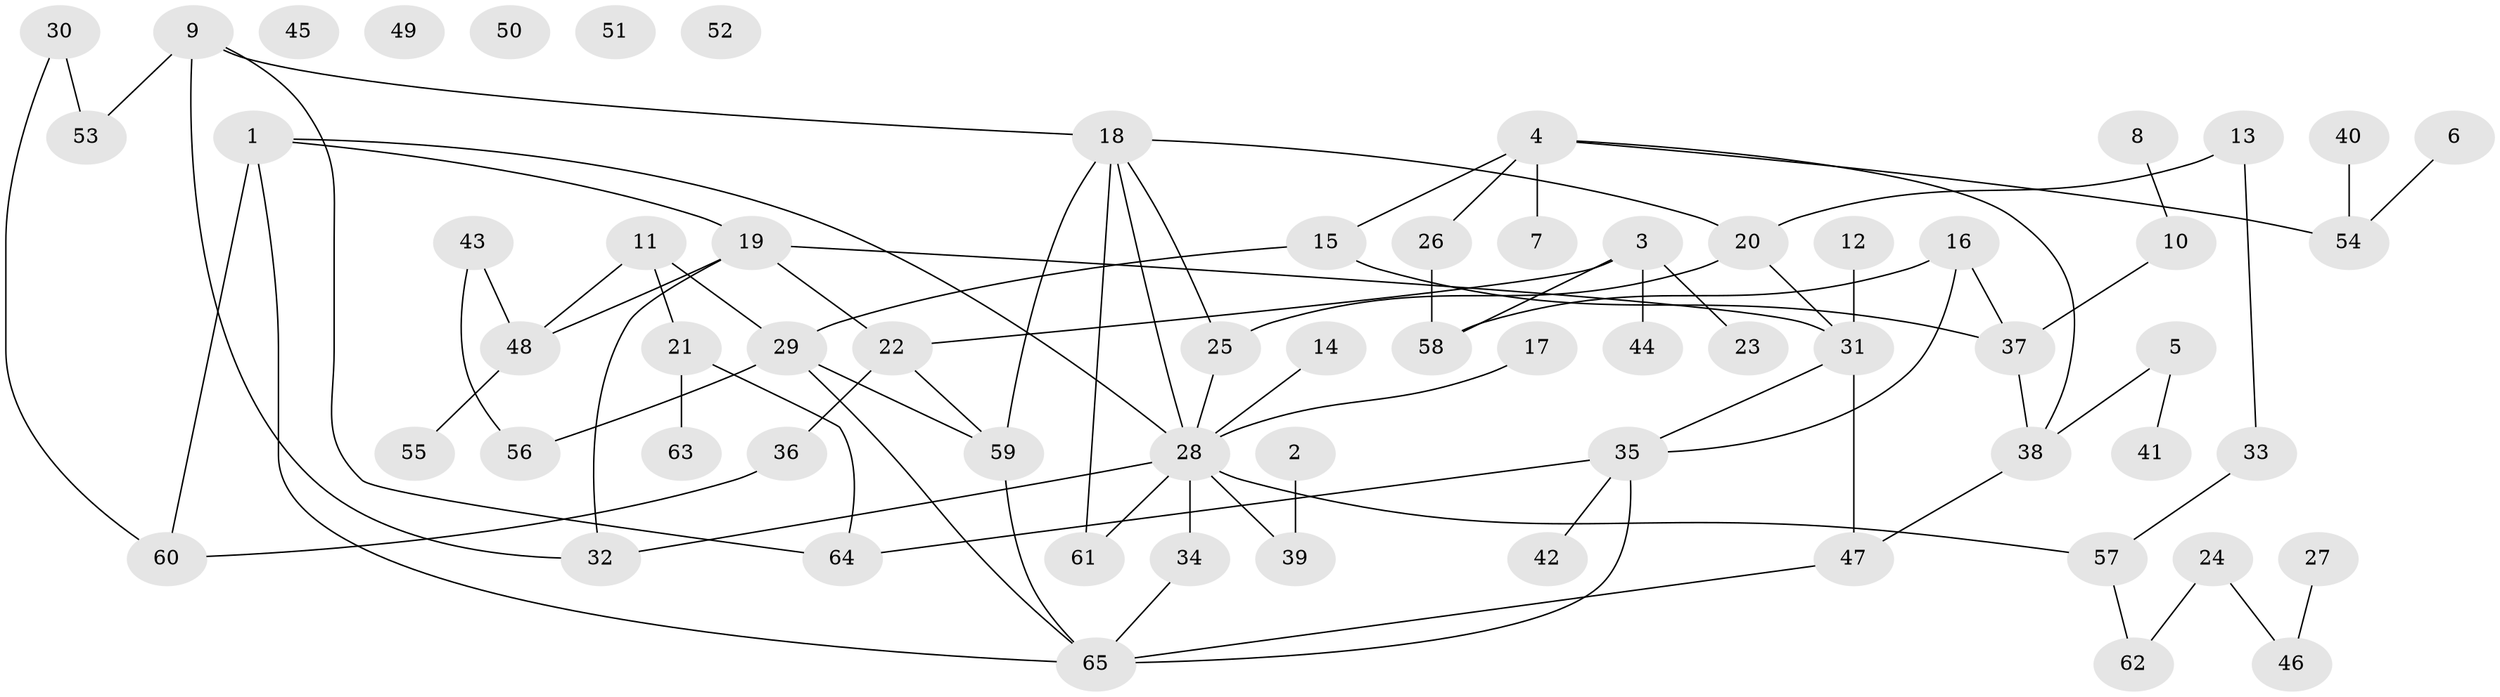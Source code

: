 // coarse degree distribution, {6: 0.06666666666666667, 1: 0.28888888888888886, 3: 0.08888888888888889, 2: 0.2, 4: 0.1111111111111111, 5: 0.06666666666666667, 7: 0.044444444444444446, 10: 0.022222222222222223, 0: 0.1111111111111111}
// Generated by graph-tools (version 1.1) at 2025/23/03/03/25 07:23:24]
// undirected, 65 vertices, 83 edges
graph export_dot {
graph [start="1"]
  node [color=gray90,style=filled];
  1;
  2;
  3;
  4;
  5;
  6;
  7;
  8;
  9;
  10;
  11;
  12;
  13;
  14;
  15;
  16;
  17;
  18;
  19;
  20;
  21;
  22;
  23;
  24;
  25;
  26;
  27;
  28;
  29;
  30;
  31;
  32;
  33;
  34;
  35;
  36;
  37;
  38;
  39;
  40;
  41;
  42;
  43;
  44;
  45;
  46;
  47;
  48;
  49;
  50;
  51;
  52;
  53;
  54;
  55;
  56;
  57;
  58;
  59;
  60;
  61;
  62;
  63;
  64;
  65;
  1 -- 19;
  1 -- 28;
  1 -- 60;
  1 -- 65;
  2 -- 39;
  3 -- 22;
  3 -- 23;
  3 -- 44;
  3 -- 58;
  4 -- 7;
  4 -- 15;
  4 -- 26;
  4 -- 38;
  4 -- 54;
  5 -- 38;
  5 -- 41;
  6 -- 54;
  8 -- 10;
  9 -- 18;
  9 -- 32;
  9 -- 53;
  9 -- 64;
  10 -- 37;
  11 -- 21;
  11 -- 29;
  11 -- 48;
  12 -- 31;
  13 -- 20;
  13 -- 33;
  14 -- 28;
  15 -- 29;
  15 -- 37;
  16 -- 35;
  16 -- 37;
  16 -- 58;
  17 -- 28;
  18 -- 20;
  18 -- 25;
  18 -- 28;
  18 -- 59;
  18 -- 61;
  19 -- 22;
  19 -- 31;
  19 -- 32;
  19 -- 48;
  20 -- 25;
  20 -- 31;
  21 -- 63;
  21 -- 64;
  22 -- 36;
  22 -- 59;
  24 -- 46;
  24 -- 62;
  25 -- 28;
  26 -- 58;
  27 -- 46;
  28 -- 32;
  28 -- 34;
  28 -- 39;
  28 -- 57;
  28 -- 61;
  29 -- 56;
  29 -- 59;
  29 -- 65;
  30 -- 53;
  30 -- 60;
  31 -- 35;
  31 -- 47;
  33 -- 57;
  34 -- 65;
  35 -- 42;
  35 -- 64;
  35 -- 65;
  36 -- 60;
  37 -- 38;
  38 -- 47;
  40 -- 54;
  43 -- 48;
  43 -- 56;
  47 -- 65;
  48 -- 55;
  57 -- 62;
  59 -- 65;
}
